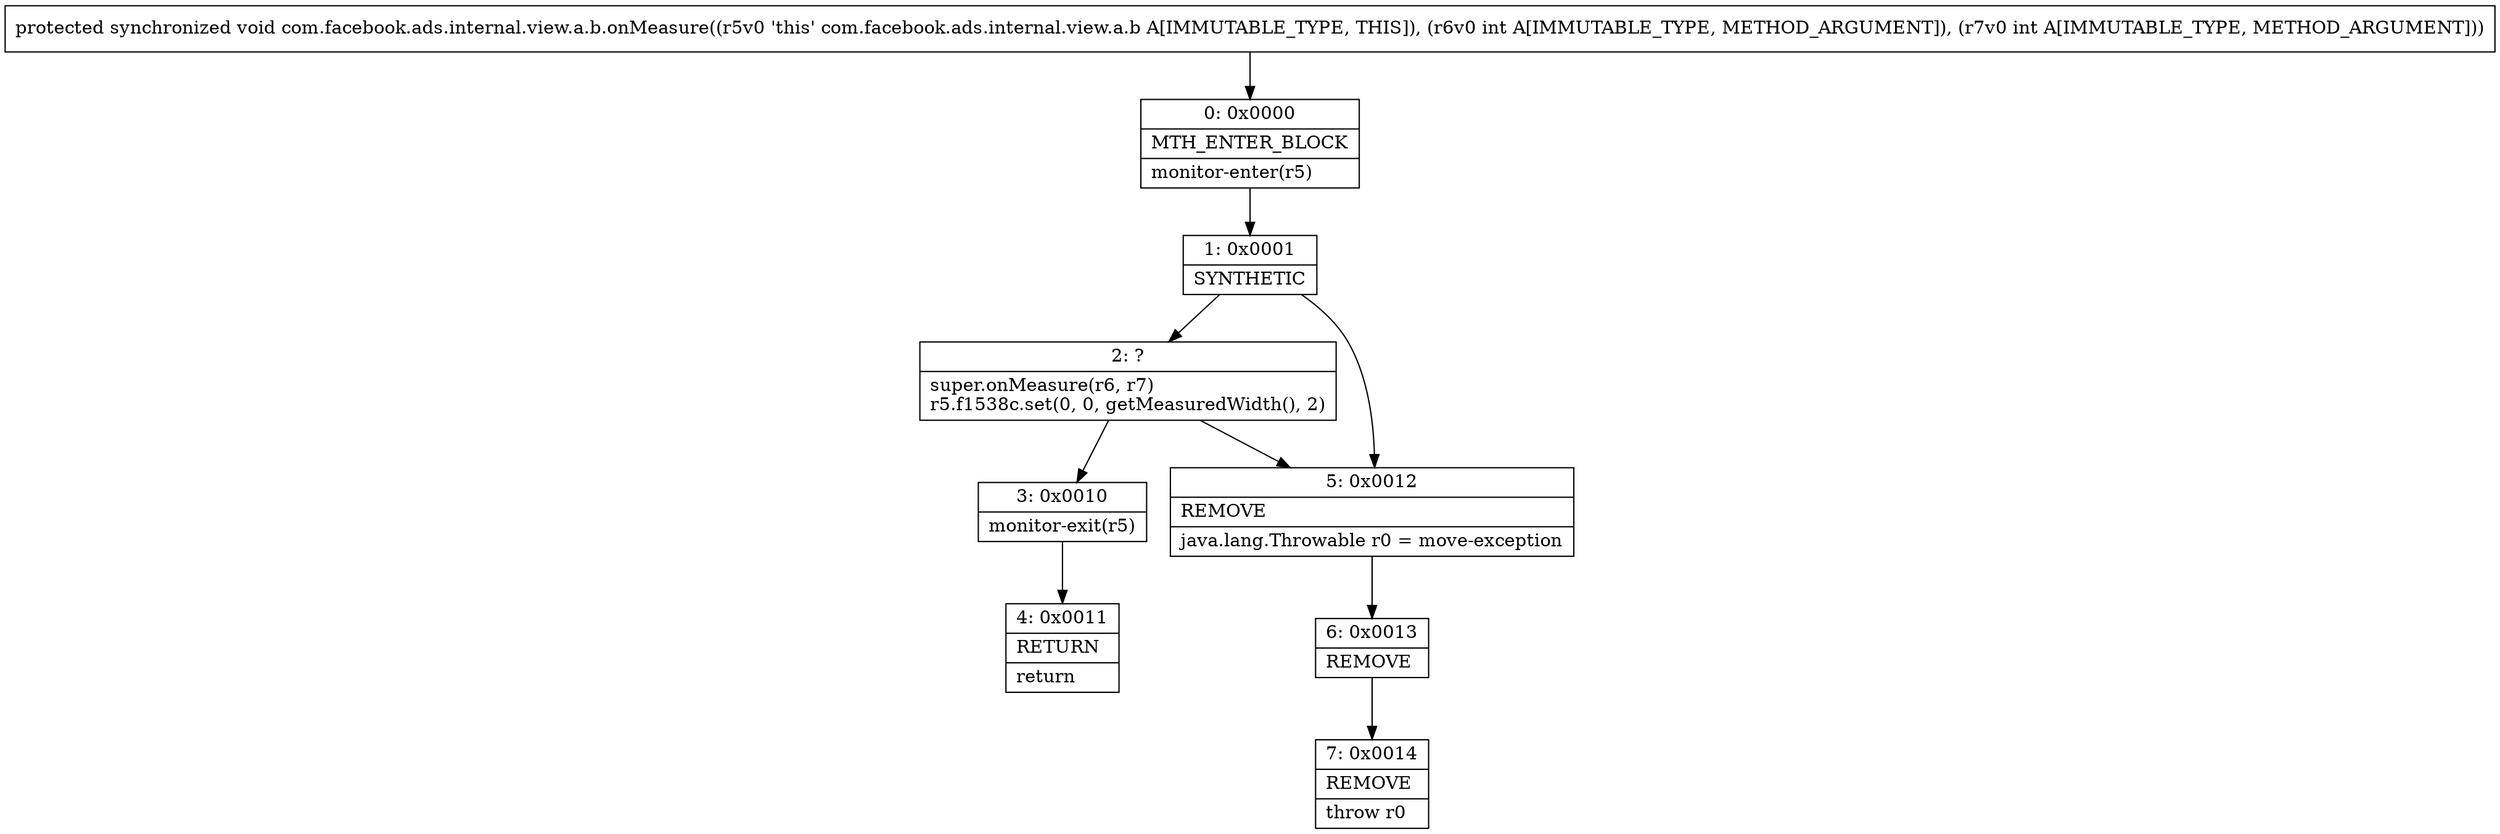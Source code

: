 digraph "CFG forcom.facebook.ads.internal.view.a.b.onMeasure(II)V" {
Node_0 [shape=record,label="{0\:\ 0x0000|MTH_ENTER_BLOCK\l|monitor\-enter(r5)\l}"];
Node_1 [shape=record,label="{1\:\ 0x0001|SYNTHETIC\l}"];
Node_2 [shape=record,label="{2\:\ ?|super.onMeasure(r6, r7)\lr5.f1538c.set(0, 0, getMeasuredWidth(), 2)\l}"];
Node_3 [shape=record,label="{3\:\ 0x0010|monitor\-exit(r5)\l}"];
Node_4 [shape=record,label="{4\:\ 0x0011|RETURN\l|return\l}"];
Node_5 [shape=record,label="{5\:\ 0x0012|REMOVE\l|java.lang.Throwable r0 = move\-exception\l}"];
Node_6 [shape=record,label="{6\:\ 0x0013|REMOVE\l}"];
Node_7 [shape=record,label="{7\:\ 0x0014|REMOVE\l|throw r0\l}"];
MethodNode[shape=record,label="{protected synchronized void com.facebook.ads.internal.view.a.b.onMeasure((r5v0 'this' com.facebook.ads.internal.view.a.b A[IMMUTABLE_TYPE, THIS]), (r6v0 int A[IMMUTABLE_TYPE, METHOD_ARGUMENT]), (r7v0 int A[IMMUTABLE_TYPE, METHOD_ARGUMENT])) }"];
MethodNode -> Node_0;
Node_0 -> Node_1;
Node_1 -> Node_2;
Node_1 -> Node_5;
Node_2 -> Node_3;
Node_2 -> Node_5;
Node_3 -> Node_4;
Node_5 -> Node_6;
Node_6 -> Node_7;
}

